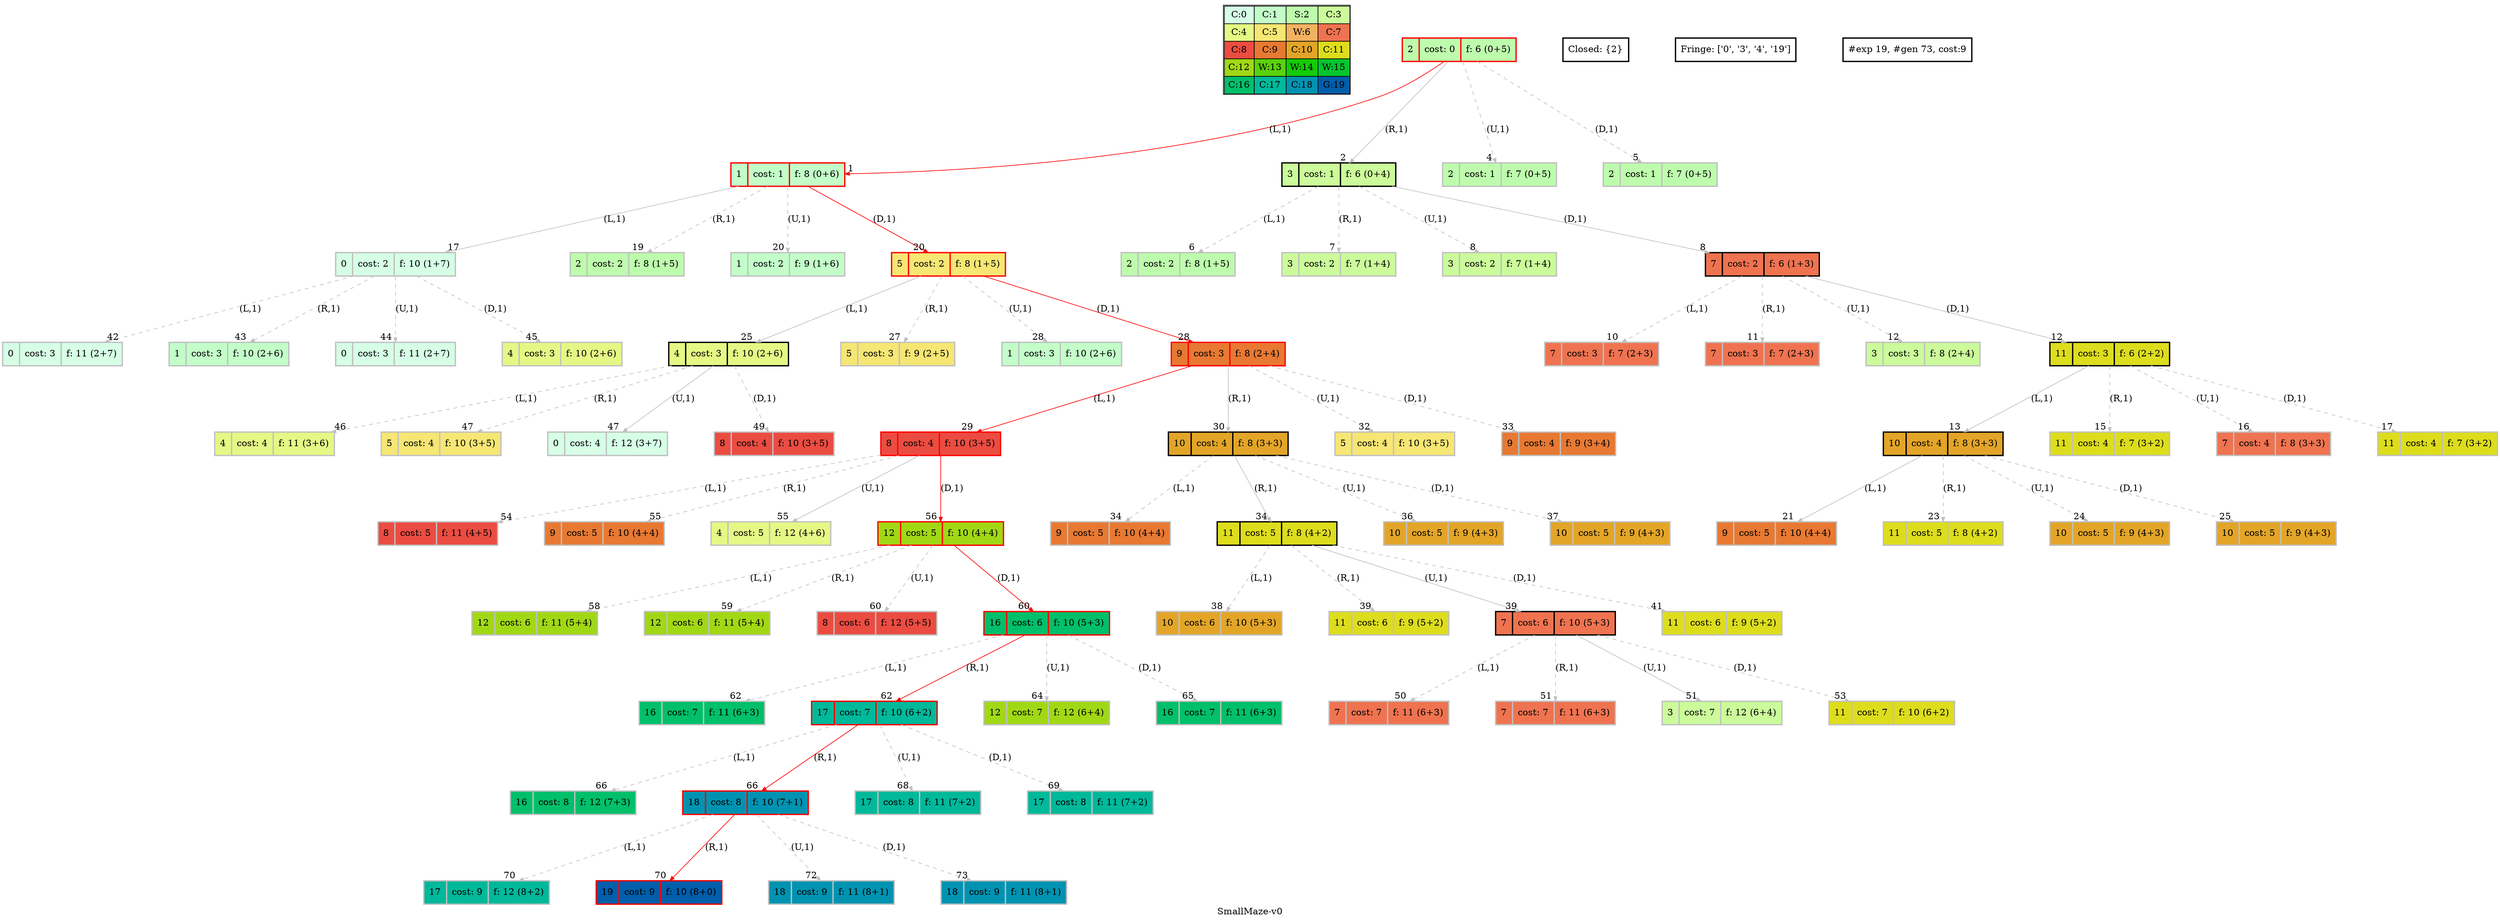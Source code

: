 digraph SmallMaze { label="SmallMaze-v0" nodesep=1 ranksep="1.2" node [shape=record penwidth=2] edge [arrowsize=0.7] 
subgraph MAP {label=Map;map [shape=plaintext label=<<table border="1" cellpadding="5" cellspacing="0" cellborder="1"><tr><td bgcolor="0.39803922 0.15947579 0.99679532 1.        ">C:0</td><td bgcolor="0.35098039 0.23194764 0.99315867 1.        ">C:1</td><td bgcolor="0.29607843 0.31486959 0.98720184 1.        ">S:2</td><td bgcolor="0.24901961 0.38410575 0.98063477 1.        ">C:3</td></tr><tr><td bgcolor="0.19411765 0.46220388 0.97128103 1.        ">C:4</td><td bgcolor="0.14705882 0.52643216 0.96182564 1.        ">C:5</td><td bgcolor="0.09215686 0.59770746 0.94913494 1.        ">W:6</td><td bgcolor="0.0372549  0.66454018 0.93467977 1.        ">C:7</td></tr><tr><td bgcolor="0.00980392 0.71791192 0.92090552 1.        ">C:8</td><td bgcolor="0.06470588 0.77520398 0.9032472  1.        ">C:9</td><td bgcolor="0.11176471 0.81974048 0.88677369 1.        ">C:10</td><td bgcolor="0.16666667 0.8660254  0.8660254  1.        ">C:11</td></tr><tr><td bgcolor="0.21372549 0.9005867  0.84695821 1.        ">C:12</td><td bgcolor="0.26862745 0.93467977 0.82325295 1.        ">W:13</td><td bgcolor="0.32352941 0.96182564 0.79801723 1.        ">W:14</td><td bgcolor="0.37058824 0.97940977 0.77520398 1.        ">W:15</td></tr><tr><td bgcolor="0.4254902  0.99315867 0.74725253 1.        ">C:16</td><td bgcolor="0.47254902 0.99907048 0.72218645 1.        ">C:17</td><td bgcolor="0.52745098 0.99907048 0.69169844 1.        ">C:18</td><td bgcolor="0.5745098  0.99315867 0.66454018 1.        ">G:19</td></tr></table>>]} 
"0_2" [label="<f0>2 |<f1> cost: 0 |<f2> f: 6 (0+5)", style=filled color=grey fillcolor="0.29607843 0.31486959 0.98720184 1.        "];  
"0_2" [label="<f0>2 |<f1> cost: 0 |<f2> f: 6 (0+5)", style=filled color=black color=red fillcolor="0.29607843 0.31486959 0.98720184 1.        "];  "0_2.1-0" [label="<f0>1 |<f1> cost: 1 |<f2> f: 8 (0+6)", style=filled color=grey color=red fillcolor="0.35098039 0.23194764 0.99315867 1.        "];   "0_2" -> "0_2.1-0" [label="(L,1)" headlabel=" 1 " style="" color=grey color=red ]; "0_c" [label="Closed: {2}" shape=box]; "0_fr" [label="Fringe: []" shape=box];
"0_2.3-1" [label="<f0>3 |<f1> cost: 1 |<f2> f: 6 (0+4)", style=filled color=grey fillcolor="0.24901961 0.38410575 0.98063477 1.        "];   "0_2" -> "0_2.3-1" [label="(R,1)" headlabel=" 2 " style="" color=grey ]; "0_c" [label="Closed: {2}" shape=box]; "0_fr" [label="Fringe: ['1']" shape=box];
"0_2.2-2" [label="<f0>2 |<f1> cost: 1 |<f2> f: 7 (0+5)", style=filled color=grey fillcolor="0.29607843 0.31486959 0.98720184 1.        "];   "0_2" -> "0_2.2-2" [label="(U,1)" headlabel=" 4 " style="dashed" color=grey ]; "0_c" [label="Closed: {2}" shape=box]; "0_fr" [label="Fringe: ['1', '3']" shape=box];
"0_2.2-3" [label="<f0>2 |<f1> cost: 1 |<f2> f: 7 (0+5)", style=filled color=grey fillcolor="0.29607843 0.31486959 0.98720184 1.        "];   "0_2" -> "0_2.2-3" [label="(D,1)" headlabel=" 5 " style="dashed" color=grey ]; "0_c" [label="Closed: {2}" shape=box]; "0_fr" [label="Fringe: ['1', '3']" shape=box];
"0_2.3.2-0" [label="<f0>2 |<f1> cost: 2 |<f2> f: 8 (1+5)", style=filled color=grey fillcolor="0.29607843 0.31486959 0.98720184 1.        "];   "0_2.3-1" -> "0_2.3.2-0" [label="(L,1)" headlabel=" 6 " style="dashed" color=grey ]; "0_c" [label="Closed: {2}" shape=box]; "0_fr" [label="Fringe: ['1']" shape=box];
"0_2.3.3-1" [label="<f0>3 |<f1> cost: 2 |<f2> f: 7 (1+4)", style=filled color=grey fillcolor="0.24901961 0.38410575 0.98063477 1.        "];   "0_2.3-1" -> "0_2.3.3-1" [label="(R,1)" headlabel=" 7 " style="dashed" color=grey ]; "0_c" [label="Closed: {2}" shape=box]; "0_fr" [label="Fringe: ['1']" shape=box];
"0_2.3.3-2" [label="<f0>3 |<f1> cost: 2 |<f2> f: 7 (1+4)", style=filled color=grey fillcolor="0.24901961 0.38410575 0.98063477 1.        "];   "0_2.3-1" -> "0_2.3.3-2" [label="(U,1)" headlabel=" 8 " style="dashed" color=grey ]; "0_c" [label="Closed: {2}" shape=box]; "0_fr" [label="Fringe: ['1']" shape=box];
"0_2.3-1" [label="<f0>3 |<f1> cost: 1 |<f2> f: 6 (0+4)", style=filled color=black fillcolor="0.24901961 0.38410575 0.98063477 1.        "];  "0_2.3.7-3" [label="<f0>7 |<f1> cost: 2 |<f2> f: 6 (1+3)", style=filled color=grey fillcolor="0.0372549  0.66454018 0.93467977 1.        "];   "0_2.3-1" -> "0_2.3.7-3" [label="(D,1)" headlabel=" 8 " style="" color=grey ]; "0_c" [label="Closed: {2}" shape=box]; "0_fr" [label="Fringe: ['1']" shape=box];
"0_2.3.7.7-0" [label="<f0>7 |<f1> cost: 3 |<f2> f: 7 (2+3)", style=filled color=grey fillcolor="0.0372549  0.66454018 0.93467977 1.        "];   "0_2.3.7-3" -> "0_2.3.7.7-0" [label="(L,1)" headlabel=" 10 " style="dashed" color=grey ]; "0_c" [label="Closed: {2}" shape=box]; "0_fr" [label="Fringe: ['1']" shape=box];
"0_2.3.7.7-1" [label="<f0>7 |<f1> cost: 3 |<f2> f: 7 (2+3)", style=filled color=grey fillcolor="0.0372549  0.66454018 0.93467977 1.        "];   "0_2.3.7-3" -> "0_2.3.7.7-1" [label="(R,1)" headlabel=" 11 " style="dashed" color=grey ]; "0_c" [label="Closed: {2}" shape=box]; "0_fr" [label="Fringe: ['1']" shape=box];
"0_2.3.7.3-2" [label="<f0>3 |<f1> cost: 3 |<f2> f: 8 (2+4)", style=filled color=grey fillcolor="0.24901961 0.38410575 0.98063477 1.        "];   "0_2.3.7-3" -> "0_2.3.7.3-2" [label="(U,1)" headlabel=" 12 " style="dashed" color=grey ]; "0_c" [label="Closed: {2}" shape=box]; "0_fr" [label="Fringe: ['1']" shape=box];
"0_2.3.7-3" [label="<f0>7 |<f1> cost: 2 |<f2> f: 6 (1+3)", style=filled color=black fillcolor="0.0372549  0.66454018 0.93467977 1.        "];  "0_2.3.7.11-3" [label="<f0>11 |<f1> cost: 3 |<f2> f: 6 (2+2)", style=filled color=grey fillcolor="0.16666667 0.8660254  0.8660254  1.        "];   "0_2.3.7-3" -> "0_2.3.7.11-3" [label="(D,1)" headlabel=" 12 " style="" color=grey ]; "0_c" [label="Closed: {2}" shape=box]; "0_fr" [label="Fringe: ['1']" shape=box];
"0_2.3.7.11-3" [label="<f0>11 |<f1> cost: 3 |<f2> f: 6 (2+2)", style=filled color=black fillcolor="0.16666667 0.8660254  0.8660254  1.        "];  "0_2.3.7.11.10-0" [label="<f0>10 |<f1> cost: 4 |<f2> f: 8 (3+3)", style=filled color=grey fillcolor="0.11176471 0.81974048 0.88677369 1.        "];   "0_2.3.7.11-3" -> "0_2.3.7.11.10-0" [label="(L,1)" headlabel=" 13 " style="" color=grey ]; "0_c" [label="Closed: {2}" shape=box]; "0_fr" [label="Fringe: ['1']" shape=box];
"0_2.3.7.11.11-1" [label="<f0>11 |<f1> cost: 4 |<f2> f: 7 (3+2)", style=filled color=grey fillcolor="0.16666667 0.8660254  0.8660254  1.        "];   "0_2.3.7.11-3" -> "0_2.3.7.11.11-1" [label="(R,1)" headlabel=" 15 " style="dashed" color=grey ]; "0_c" [label="Closed: {2}" shape=box]; "0_fr" [label="Fringe: ['1', '10']" shape=box];
"0_2.3.7.11.7-2" [label="<f0>7 |<f1> cost: 4 |<f2> f: 8 (3+3)", style=filled color=grey fillcolor="0.0372549  0.66454018 0.93467977 1.        "];   "0_2.3.7.11-3" -> "0_2.3.7.11.7-2" [label="(U,1)" headlabel=" 16 " style="dashed" color=grey ]; "0_c" [label="Closed: {2}" shape=box]; "0_fr" [label="Fringe: ['1', '10']" shape=box];
"0_2.3.7.11.11-3" [label="<f0>11 |<f1> cost: 4 |<f2> f: 7 (3+2)", style=filled color=grey fillcolor="0.16666667 0.8660254  0.8660254  1.        "];   "0_2.3.7.11-3" -> "0_2.3.7.11.11-3" [label="(D,1)" headlabel=" 17 " style="dashed" color=grey ]; "0_c" [label="Closed: {2}" shape=box]; "0_fr" [label="Fringe: ['1', '10']" shape=box];
"0_2.1-0" [label="<f0>1 |<f1> cost: 1 |<f2> f: 8 (0+6)", style=filled color=black color=red fillcolor="0.35098039 0.23194764 0.99315867 1.        "];  "0_2.1.0-0" [label="<f0>0 |<f1> cost: 2 |<f2> f: 10 (1+7)", style=filled color=grey fillcolor="0.39803922 0.15947579 0.99679532 1.        "];   "0_2.1-0" -> "0_2.1.0-0" [label="(L,1)" headlabel=" 17 " style="" color=grey ]; "0_c" [label="Closed: {2}" shape=box]; "0_fr" [label="Fringe: ['10']" shape=box];
"0_2.1.2-1" [label="<f0>2 |<f1> cost: 2 |<f2> f: 8 (1+5)", style=filled color=grey fillcolor="0.29607843 0.31486959 0.98720184 1.        "];   "0_2.1-0" -> "0_2.1.2-1" [label="(R,1)" headlabel=" 19 " style="dashed" color=grey ]; "0_c" [label="Closed: {2}" shape=box]; "0_fr" [label="Fringe: ['10', '0']" shape=box];
"0_2.1.1-2" [label="<f0>1 |<f1> cost: 2 |<f2> f: 9 (1+6)", style=filled color=grey fillcolor="0.35098039 0.23194764 0.99315867 1.        "];   "0_2.1-0" -> "0_2.1.1-2" [label="(U,1)" headlabel=" 20 " style="dashed" color=grey ]; "0_c" [label="Closed: {2}" shape=box]; "0_fr" [label="Fringe: ['10', '0']" shape=box];
"0_2.1.5-3" [label="<f0>5 |<f1> cost: 2 |<f2> f: 8 (1+5)", style=filled color=grey color=red fillcolor="0.14705882 0.52643216 0.96182564 1.        "];   "0_2.1-0" -> "0_2.1.5-3" [label="(D,1)" headlabel=" 20 " style="" color=grey color=red ]; "0_c" [label="Closed: {2}" shape=box]; "0_fr" [label="Fringe: ['10', '0']" shape=box];
"0_2.3.7.11.10-0" [label="<f0>10 |<f1> cost: 4 |<f2> f: 8 (3+3)", style=filled color=black fillcolor="0.11176471 0.81974048 0.88677369 1.        "];  "0_2.3.7.11.10.9-0" [label="<f0>9 |<f1> cost: 5 |<f2> f: 10 (4+4)", style=filled color=grey fillcolor="0.06470588 0.77520398 0.9032472  1.        "];   "0_2.3.7.11.10-0" -> "0_2.3.7.11.10.9-0" [label="(L,1)" headlabel=" 21 " style="" color=grey ]; "0_c" [label="Closed: {2}" shape=box]; "0_fr" [label="Fringe: ['0', '5']" shape=box];
"0_2.3.7.11.10.11-1" [label="<f0>11 |<f1> cost: 5 |<f2> f: 8 (4+2)", style=filled color=grey fillcolor="0.16666667 0.8660254  0.8660254  1.        "];   "0_2.3.7.11.10-0" -> "0_2.3.7.11.10.11-1" [label="(R,1)" headlabel=" 23 " style="dashed" color=grey ]; "0_c" [label="Closed: {2}" shape=box]; "0_fr" [label="Fringe: ['0', '5', '9']" shape=box];
"0_2.3.7.11.10.10-2" [label="<f0>10 |<f1> cost: 5 |<f2> f: 9 (4+3)", style=filled color=grey fillcolor="0.11176471 0.81974048 0.88677369 1.        "];   "0_2.3.7.11.10-0" -> "0_2.3.7.11.10.10-2" [label="(U,1)" headlabel=" 24 " style="dashed" color=grey ]; "0_c" [label="Closed: {2}" shape=box]; "0_fr" [label="Fringe: ['0', '5', '9']" shape=box];
"0_2.3.7.11.10.10-3" [label="<f0>10 |<f1> cost: 5 |<f2> f: 9 (4+3)", style=filled color=grey fillcolor="0.11176471 0.81974048 0.88677369 1.        "];   "0_2.3.7.11.10-0" -> "0_2.3.7.11.10.10-3" [label="(D,1)" headlabel=" 25 " style="dashed" color=grey ]; "0_c" [label="Closed: {2}" shape=box]; "0_fr" [label="Fringe: ['0', '5', '9']" shape=box];
"0_2.1.5-3" [label="<f0>5 |<f1> cost: 2 |<f2> f: 8 (1+5)", style=filled color=black color=red fillcolor="0.14705882 0.52643216 0.96182564 1.        "];  "0_2.1.5.4-0" [label="<f0>4 |<f1> cost: 3 |<f2> f: 10 (2+6)", style=filled color=grey fillcolor="0.19411765 0.46220388 0.97128103 1.        "];   "0_2.1.5-3" -> "0_2.1.5.4-0" [label="(L,1)" headlabel=" 25 " style="" color=grey ]; "0_c" [label="Closed: {2}" shape=box]; "0_fr" [label="Fringe: ['0', '9']" shape=box];
"0_2.1.5.5-1" [label="<f0>5 |<f1> cost: 3 |<f2> f: 9 (2+5)", style=filled color=grey fillcolor="0.14705882 0.52643216 0.96182564 1.        "];   "0_2.1.5-3" -> "0_2.1.5.5-1" [label="(R,1)" headlabel=" 27 " style="dashed" color=grey ]; "0_c" [label="Closed: {2}" shape=box]; "0_fr" [label="Fringe: ['0', '9', '4']" shape=box];
"0_2.1.5.1-2" [label="<f0>1 |<f1> cost: 3 |<f2> f: 10 (2+6)", style=filled color=grey fillcolor="0.35098039 0.23194764 0.99315867 1.        "];   "0_2.1.5-3" -> "0_2.1.5.1-2" [label="(U,1)" headlabel=" 28 " style="dashed" color=grey ]; "0_c" [label="Closed: {2}" shape=box]; "0_fr" [label="Fringe: ['0', '9', '4']" shape=box];
"0_2.1.5.9-3" [label="<f0>9 |<f1> cost: 3 |<f2> f: 8 (2+4)", style=filled color=grey color=red fillcolor="0.06470588 0.77520398 0.9032472  1.        "];   "0_2.1.5-3" -> "0_2.1.5.9-3" [label="(D,1)" headlabel=" 28 " style="" color=grey color=red ]; "0_c" [label="Closed: {2}" shape=box]; "0_fr" [label="Fringe: ['0', '9', '4']" shape=box];
"0_2.1.5.9-3" [label="<f0>9 |<f1> cost: 3 |<f2> f: 8 (2+4)", style=filled color=black color=red fillcolor="0.06470588 0.77520398 0.9032472  1.        "];  "0_2.1.5.9.8-0" [label="<f0>8 |<f1> cost: 4 |<f2> f: 10 (3+5)", style=filled color=grey color=red fillcolor="0.00980392 0.71791192 0.92090552 1.        "];   "0_2.1.5.9-3" -> "0_2.1.5.9.8-0" [label="(L,1)" headlabel=" 29 " style="" color=grey color=red ]; "0_c" [label="Closed: {2}" shape=box]; "0_fr" [label="Fringe: ['0', '4']" shape=box];
"0_2.1.5.9.10-1" [label="<f0>10 |<f1> cost: 4 |<f2> f: 8 (3+3)", style=filled color=grey fillcolor="0.11176471 0.81974048 0.88677369 1.        "];   "0_2.1.5.9-3" -> "0_2.1.5.9.10-1" [label="(R,1)" headlabel=" 30 " style="" color=grey ]; "0_c" [label="Closed: {2}" shape=box]; "0_fr" [label="Fringe: ['0', '4', '8']" shape=box];
"0_2.1.5.9.5-2" [label="<f0>5 |<f1> cost: 4 |<f2> f: 10 (3+5)", style=filled color=grey fillcolor="0.14705882 0.52643216 0.96182564 1.        "];   "0_2.1.5.9-3" -> "0_2.1.5.9.5-2" [label="(U,1)" headlabel=" 32 " style="dashed" color=grey ]; "0_c" [label="Closed: {2}" shape=box]; "0_fr" [label="Fringe: ['0', '4', '8', '10']" shape=box];
"0_2.1.5.9.9-3" [label="<f0>9 |<f1> cost: 4 |<f2> f: 9 (3+4)", style=filled color=grey fillcolor="0.06470588 0.77520398 0.9032472  1.        "];   "0_2.1.5.9-3" -> "0_2.1.5.9.9-3" [label="(D,1)" headlabel=" 33 " style="dashed" color=grey ]; "0_c" [label="Closed: {2}" shape=box]; "0_fr" [label="Fringe: ['0', '4', '8', '10']" shape=box];
"0_2.1.5.9.10.9-0" [label="<f0>9 |<f1> cost: 5 |<f2> f: 10 (4+4)", style=filled color=grey fillcolor="0.06470588 0.77520398 0.9032472  1.        "];   "0_2.1.5.9.10-1" -> "0_2.1.5.9.10.9-0" [label="(L,1)" headlabel=" 34 " style="dashed" color=grey ]; "0_c" [label="Closed: {2}" shape=box]; "0_fr" [label="Fringe: ['0', '4', '8']" shape=box];
"0_2.1.5.9.10-1" [label="<f0>10 |<f1> cost: 4 |<f2> f: 8 (3+3)", style=filled color=black fillcolor="0.11176471 0.81974048 0.88677369 1.        "];  "0_2.1.5.9.10.11-1" [label="<f0>11 |<f1> cost: 5 |<f2> f: 8 (4+2)", style=filled color=grey fillcolor="0.16666667 0.8660254  0.8660254  1.        "];   "0_2.1.5.9.10-1" -> "0_2.1.5.9.10.11-1" [label="(R,1)" headlabel=" 34 " style="" color=grey ]; "0_c" [label="Closed: {2}" shape=box]; "0_fr" [label="Fringe: ['0', '4', '8']" shape=box];
"0_2.1.5.9.10.10-2" [label="<f0>10 |<f1> cost: 5 |<f2> f: 9 (4+3)", style=filled color=grey fillcolor="0.11176471 0.81974048 0.88677369 1.        "];   "0_2.1.5.9.10-1" -> "0_2.1.5.9.10.10-2" [label="(U,1)" headlabel=" 36 " style="dashed" color=grey ]; "0_c" [label="Closed: {2}" shape=box]; "0_fr" [label="Fringe: ['0', '4', '8', '11']" shape=box];
"0_2.1.5.9.10.10-3" [label="<f0>10 |<f1> cost: 5 |<f2> f: 9 (4+3)", style=filled color=grey fillcolor="0.11176471 0.81974048 0.88677369 1.        "];   "0_2.1.5.9.10-1" -> "0_2.1.5.9.10.10-3" [label="(D,1)" headlabel=" 37 " style="dashed" color=grey ]; "0_c" [label="Closed: {2}" shape=box]; "0_fr" [label="Fringe: ['0', '4', '8', '11']" shape=box];
"0_2.1.5.9.10.11.10-0" [label="<f0>10 |<f1> cost: 6 |<f2> f: 10 (5+3)", style=filled color=grey fillcolor="0.11176471 0.81974048 0.88677369 1.        "];   "0_2.1.5.9.10.11-1" -> "0_2.1.5.9.10.11.10-0" [label="(L,1)" headlabel=" 38 " style="dashed" color=grey ]; "0_c" [label="Closed: {2}" shape=box]; "0_fr" [label="Fringe: ['0', '4', '8']" shape=box];
"0_2.1.5.9.10.11.11-1" [label="<f0>11 |<f1> cost: 6 |<f2> f: 9 (5+2)", style=filled color=grey fillcolor="0.16666667 0.8660254  0.8660254  1.        "];   "0_2.1.5.9.10.11-1" -> "0_2.1.5.9.10.11.11-1" [label="(R,1)" headlabel=" 39 " style="dashed" color=grey ]; "0_c" [label="Closed: {2}" shape=box]; "0_fr" [label="Fringe: ['0', '4', '8']" shape=box];
"0_2.1.5.9.10.11-1" [label="<f0>11 |<f1> cost: 5 |<f2> f: 8 (4+2)", style=filled color=black fillcolor="0.16666667 0.8660254  0.8660254  1.        "];  "0_2.1.5.9.10.11.7-2" [label="<f0>7 |<f1> cost: 6 |<f2> f: 10 (5+3)", style=filled color=grey fillcolor="0.0372549  0.66454018 0.93467977 1.        "];   "0_2.1.5.9.10.11-1" -> "0_2.1.5.9.10.11.7-2" [label="(U,1)" headlabel=" 39 " style="" color=grey ]; "0_c" [label="Closed: {2}" shape=box]; "0_fr" [label="Fringe: ['0', '4', '8']" shape=box];
"0_2.1.5.9.10.11.11-3" [label="<f0>11 |<f1> cost: 6 |<f2> f: 9 (5+2)", style=filled color=grey fillcolor="0.16666667 0.8660254  0.8660254  1.        "];   "0_2.1.5.9.10.11-1" -> "0_2.1.5.9.10.11.11-3" [label="(D,1)" headlabel=" 41 " style="dashed" color=grey ]; "0_c" [label="Closed: {2}" shape=box]; "0_fr" [label="Fringe: ['0', '4', '8', '7']" shape=box];
"0_2.1.0.0-0" [label="<f0>0 |<f1> cost: 3 |<f2> f: 11 (2+7)", style=filled color=grey fillcolor="0.39803922 0.15947579 0.99679532 1.        "];   "0_2.1.0-0" -> "0_2.1.0.0-0" [label="(L,1)" headlabel=" 42 " style="dashed" color=grey ]; "0_c" [label="Closed: {2}" shape=box]; "0_fr" [label="Fringe: ['4', '8', '7']" shape=box];
"0_2.1.0.1-1" [label="<f0>1 |<f1> cost: 3 |<f2> f: 10 (2+6)", style=filled color=grey fillcolor="0.35098039 0.23194764 0.99315867 1.        "];   "0_2.1.0-0" -> "0_2.1.0.1-1" [label="(R,1)" headlabel=" 43 " style="dashed" color=grey ]; "0_c" [label="Closed: {2}" shape=box]; "0_fr" [label="Fringe: ['4', '8', '7']" shape=box];
"0_2.1.0.0-2" [label="<f0>0 |<f1> cost: 3 |<f2> f: 11 (2+7)", style=filled color=grey fillcolor="0.39803922 0.15947579 0.99679532 1.        "];   "0_2.1.0-0" -> "0_2.1.0.0-2" [label="(U,1)" headlabel=" 44 " style="dashed" color=grey ]; "0_c" [label="Closed: {2}" shape=box]; "0_fr" [label="Fringe: ['4', '8', '7']" shape=box];
"0_2.1.0.4-3" [label="<f0>4 |<f1> cost: 3 |<f2> f: 10 (2+6)", style=filled color=grey fillcolor="0.19411765 0.46220388 0.97128103 1.        "];   "0_2.1.0-0" -> "0_2.1.0.4-3" [label="(D,1)" headlabel=" 45 " style="dashed" color=grey ]; "0_c" [label="Closed: {2}" shape=box]; "0_fr" [label="Fringe: ['4', '8', '7']" shape=box];
"0_2.1.5.4.4-0" [label="<f0>4 |<f1> cost: 4 |<f2> f: 11 (3+6)", style=filled color=grey fillcolor="0.19411765 0.46220388 0.97128103 1.        "];   "0_2.1.5.4-0" -> "0_2.1.5.4.4-0" [label="(L,1)" headlabel=" 46 " style="dashed" color=grey ]; "0_c" [label="Closed: {2}" shape=box]; "0_fr" [label="Fringe: ['8', '7']" shape=box];
"0_2.1.5.4.5-1" [label="<f0>5 |<f1> cost: 4 |<f2> f: 10 (3+5)", style=filled color=grey fillcolor="0.14705882 0.52643216 0.96182564 1.        "];   "0_2.1.5.4-0" -> "0_2.1.5.4.5-1" [label="(R,1)" headlabel=" 47 " style="dashed" color=grey ]; "0_c" [label="Closed: {2}" shape=box]; "0_fr" [label="Fringe: ['8', '7']" shape=box];
"0_2.1.5.4-0" [label="<f0>4 |<f1> cost: 3 |<f2> f: 10 (2+6)", style=filled color=black fillcolor="0.19411765 0.46220388 0.97128103 1.        "];  "0_2.1.5.4.0-2" [label="<f0>0 |<f1> cost: 4 |<f2> f: 12 (3+7)", style=filled color=grey fillcolor="0.39803922 0.15947579 0.99679532 1.        "];   "0_2.1.5.4-0" -> "0_2.1.5.4.0-2" [label="(U,1)" headlabel=" 47 " style="" color=grey ]; "0_c" [label="Closed: {2}" shape=box]; "0_fr" [label="Fringe: ['8', '7']" shape=box];
"0_2.1.5.4.8-3" [label="<f0>8 |<f1> cost: 4 |<f2> f: 10 (3+5)", style=filled color=grey fillcolor="0.00980392 0.71791192 0.92090552 1.        "];   "0_2.1.5.4-0" -> "0_2.1.5.4.8-3" [label="(D,1)" headlabel=" 49 " style="dashed" color=grey ]; "0_c" [label="Closed: {2}" shape=box]; "0_fr" [label="Fringe: ['8', '7', '0']" shape=box];
"0_2.1.5.9.10.11.7.7-0" [label="<f0>7 |<f1> cost: 7 |<f2> f: 11 (6+3)", style=filled color=grey fillcolor="0.0372549  0.66454018 0.93467977 1.        "];   "0_2.1.5.9.10.11.7-2" -> "0_2.1.5.9.10.11.7.7-0" [label="(L,1)" headlabel=" 50 " style="dashed" color=grey ]; "0_c" [label="Closed: {2}" shape=box]; "0_fr" [label="Fringe: ['8', '0']" shape=box];
"0_2.1.5.9.10.11.7.7-1" [label="<f0>7 |<f1> cost: 7 |<f2> f: 11 (6+3)", style=filled color=grey fillcolor="0.0372549  0.66454018 0.93467977 1.        "];   "0_2.1.5.9.10.11.7-2" -> "0_2.1.5.9.10.11.7.7-1" [label="(R,1)" headlabel=" 51 " style="dashed" color=grey ]; "0_c" [label="Closed: {2}" shape=box]; "0_fr" [label="Fringe: ['8', '0']" shape=box];
"0_2.1.5.9.10.11.7-2" [label="<f0>7 |<f1> cost: 6 |<f2> f: 10 (5+3)", style=filled color=black fillcolor="0.0372549  0.66454018 0.93467977 1.        "];  "0_2.1.5.9.10.11.7.3-2" [label="<f0>3 |<f1> cost: 7 |<f2> f: 12 (6+4)", style=filled color=grey fillcolor="0.24901961 0.38410575 0.98063477 1.        "];   "0_2.1.5.9.10.11.7-2" -> "0_2.1.5.9.10.11.7.3-2" [label="(U,1)" headlabel=" 51 " style="" color=grey ]; "0_c" [label="Closed: {2}" shape=box]; "0_fr" [label="Fringe: ['8', '0']" shape=box];
"0_2.1.5.9.10.11.7.11-3" [label="<f0>11 |<f1> cost: 7 |<f2> f: 10 (6+2)", style=filled color=grey fillcolor="0.16666667 0.8660254  0.8660254  1.        "];   "0_2.1.5.9.10.11.7-2" -> "0_2.1.5.9.10.11.7.11-3" [label="(D,1)" headlabel=" 53 " style="dashed" color=grey ]; "0_c" [label="Closed: {2}" shape=box]; "0_fr" [label="Fringe: ['8', '0', '3']" shape=box];
"0_2.1.5.9.8.8-0" [label="<f0>8 |<f1> cost: 5 |<f2> f: 11 (4+5)", style=filled color=grey fillcolor="0.00980392 0.71791192 0.92090552 1.        "];   "0_2.1.5.9.8-0" -> "0_2.1.5.9.8.8-0" [label="(L,1)" headlabel=" 54 " style="dashed" color=grey ]; "0_c" [label="Closed: {2}" shape=box]; "0_fr" [label="Fringe: ['0', '3']" shape=box];
"0_2.1.5.9.8.9-1" [label="<f0>9 |<f1> cost: 5 |<f2> f: 10 (4+4)", style=filled color=grey fillcolor="0.06470588 0.77520398 0.9032472  1.        "];   "0_2.1.5.9.8-0" -> "0_2.1.5.9.8.9-1" [label="(R,1)" headlabel=" 55 " style="dashed" color=grey ]; "0_c" [label="Closed: {2}" shape=box]; "0_fr" [label="Fringe: ['0', '3']" shape=box];
"0_2.1.5.9.8-0" [label="<f0>8 |<f1> cost: 4 |<f2> f: 10 (3+5)", style=filled color=black color=red fillcolor="0.00980392 0.71791192 0.92090552 1.        "];  "0_2.1.5.9.8.4-2" [label="<f0>4 |<f1> cost: 5 |<f2> f: 12 (4+6)", style=filled color=grey fillcolor="0.19411765 0.46220388 0.97128103 1.        "];   "0_2.1.5.9.8-0" -> "0_2.1.5.9.8.4-2" [label="(U,1)" headlabel=" 55 " style="" color=grey ]; "0_c" [label="Closed: {2}" shape=box]; "0_fr" [label="Fringe: ['0', '3']" shape=box];
"0_2.1.5.9.8.12-3" [label="<f0>12 |<f1> cost: 5 |<f2> f: 10 (4+4)", style=filled color=grey color=red fillcolor="0.21372549 0.9005867  0.84695821 1.        "];   "0_2.1.5.9.8-0" -> "0_2.1.5.9.8.12-3" [label="(D,1)" headlabel=" 56 " style="" color=grey color=red ]; "0_c" [label="Closed: {2}" shape=box]; "0_fr" [label="Fringe: ['0', '3', '4']" shape=box];
"0_2.1.5.9.8.12.12-0" [label="<f0>12 |<f1> cost: 6 |<f2> f: 11 (5+4)", style=filled color=grey fillcolor="0.21372549 0.9005867  0.84695821 1.        "];   "0_2.1.5.9.8.12-3" -> "0_2.1.5.9.8.12.12-0" [label="(L,1)" headlabel=" 58 " style="dashed" color=grey ]; "0_c" [label="Closed: {2}" shape=box]; "0_fr" [label="Fringe: ['0', '3', '4']" shape=box];
"0_2.1.5.9.8.12.12-1" [label="<f0>12 |<f1> cost: 6 |<f2> f: 11 (5+4)", style=filled color=grey fillcolor="0.21372549 0.9005867  0.84695821 1.        "];   "0_2.1.5.9.8.12-3" -> "0_2.1.5.9.8.12.12-1" [label="(R,1)" headlabel=" 59 " style="dashed" color=grey ]; "0_c" [label="Closed: {2}" shape=box]; "0_fr" [label="Fringe: ['0', '3', '4']" shape=box];
"0_2.1.5.9.8.12.8-2" [label="<f0>8 |<f1> cost: 6 |<f2> f: 12 (5+5)", style=filled color=grey fillcolor="0.00980392 0.71791192 0.92090552 1.        "];   "0_2.1.5.9.8.12-3" -> "0_2.1.5.9.8.12.8-2" [label="(U,1)" headlabel=" 60 " style="dashed" color=grey ]; "0_c" [label="Closed: {2}" shape=box]; "0_fr" [label="Fringe: ['0', '3', '4']" shape=box];
"0_2.1.5.9.8.12-3" [label="<f0>12 |<f1> cost: 5 |<f2> f: 10 (4+4)", style=filled color=black color=red fillcolor="0.21372549 0.9005867  0.84695821 1.        "];  "0_2.1.5.9.8.12.16-3" [label="<f0>16 |<f1> cost: 6 |<f2> f: 10 (5+3)", style=filled color=grey color=red fillcolor="0.4254902  0.99315867 0.74725253 1.        "];   "0_2.1.5.9.8.12-3" -> "0_2.1.5.9.8.12.16-3" [label="(D,1)" headlabel=" 60 " style="" color=grey color=red ]; "0_c" [label="Closed: {2}" shape=box]; "0_fr" [label="Fringe: ['0', '3', '4']" shape=box];
"0_2.1.5.9.8.12.16.16-0" [label="<f0>16 |<f1> cost: 7 |<f2> f: 11 (6+3)", style=filled color=grey fillcolor="0.4254902  0.99315867 0.74725253 1.        "];   "0_2.1.5.9.8.12.16-3" -> "0_2.1.5.9.8.12.16.16-0" [label="(L,1)" headlabel=" 62 " style="dashed" color=grey ]; "0_c" [label="Closed: {2}" shape=box]; "0_fr" [label="Fringe: ['0', '3', '4']" shape=box];
"0_2.1.5.9.8.12.16-3" [label="<f0>16 |<f1> cost: 6 |<f2> f: 10 (5+3)", style=filled color=black color=red fillcolor="0.4254902  0.99315867 0.74725253 1.        "];  "0_2.1.5.9.8.12.16.17-1" [label="<f0>17 |<f1> cost: 7 |<f2> f: 10 (6+2)", style=filled color=grey color=red fillcolor="0.47254902 0.99907048 0.72218645 1.        "];   "0_2.1.5.9.8.12.16-3" -> "0_2.1.5.9.8.12.16.17-1" [label="(R,1)" headlabel=" 62 " style="" color=grey color=red ]; "0_c" [label="Closed: {2}" shape=box]; "0_fr" [label="Fringe: ['0', '3', '4']" shape=box];
"0_2.1.5.9.8.12.16.12-2" [label="<f0>12 |<f1> cost: 7 |<f2> f: 12 (6+4)", style=filled color=grey fillcolor="0.21372549 0.9005867  0.84695821 1.        "];   "0_2.1.5.9.8.12.16-3" -> "0_2.1.5.9.8.12.16.12-2" [label="(U,1)" headlabel=" 64 " style="dashed" color=grey ]; "0_c" [label="Closed: {2}" shape=box]; "0_fr" [label="Fringe: ['0', '3', '4', '17']" shape=box];
"0_2.1.5.9.8.12.16.16-3" [label="<f0>16 |<f1> cost: 7 |<f2> f: 11 (6+3)", style=filled color=grey fillcolor="0.4254902  0.99315867 0.74725253 1.        "];   "0_2.1.5.9.8.12.16-3" -> "0_2.1.5.9.8.12.16.16-3" [label="(D,1)" headlabel=" 65 " style="dashed" color=grey ]; "0_c" [label="Closed: {2}" shape=box]; "0_fr" [label="Fringe: ['0', '3', '4', '17']" shape=box];
"0_2.1.5.9.8.12.16.17.16-0" [label="<f0>16 |<f1> cost: 8 |<f2> f: 12 (7+3)", style=filled color=grey fillcolor="0.4254902  0.99315867 0.74725253 1.        "];   "0_2.1.5.9.8.12.16.17-1" -> "0_2.1.5.9.8.12.16.17.16-0" [label="(L,1)" headlabel=" 66 " style="dashed" color=grey ]; "0_c" [label="Closed: {2}" shape=box]; "0_fr" [label="Fringe: ['0', '3', '4']" shape=box];
"0_2.1.5.9.8.12.16.17-1" [label="<f0>17 |<f1> cost: 7 |<f2> f: 10 (6+2)", style=filled color=black color=red fillcolor="0.47254902 0.99907048 0.72218645 1.        "];  "0_2.1.5.9.8.12.16.17.18-1" [label="<f0>18 |<f1> cost: 8 |<f2> f: 10 (7+1)", style=filled color=grey color=red fillcolor="0.52745098 0.99907048 0.69169844 1.        "];   "0_2.1.5.9.8.12.16.17-1" -> "0_2.1.5.9.8.12.16.17.18-1" [label="(R,1)" headlabel=" 66 " style="" color=grey color=red ]; "0_c" [label="Closed: {2}" shape=box]; "0_fr" [label="Fringe: ['0', '3', '4']" shape=box];
"0_2.1.5.9.8.12.16.17.17-2" [label="<f0>17 |<f1> cost: 8 |<f2> f: 11 (7+2)", style=filled color=grey fillcolor="0.47254902 0.99907048 0.72218645 1.        "];   "0_2.1.5.9.8.12.16.17-1" -> "0_2.1.5.9.8.12.16.17.17-2" [label="(U,1)" headlabel=" 68 " style="dashed" color=grey ]; "0_c" [label="Closed: {2}" shape=box]; "0_fr" [label="Fringe: ['0', '3', '4', '18']" shape=box];
"0_2.1.5.9.8.12.16.17.17-3" [label="<f0>17 |<f1> cost: 8 |<f2> f: 11 (7+2)", style=filled color=grey fillcolor="0.47254902 0.99907048 0.72218645 1.        "];   "0_2.1.5.9.8.12.16.17-1" -> "0_2.1.5.9.8.12.16.17.17-3" [label="(D,1)" headlabel=" 69 " style="dashed" color=grey ]; "0_c" [label="Closed: {2}" shape=box]; "0_fr" [label="Fringe: ['0', '3', '4', '18']" shape=box];
"0_2.1.5.9.8.12.16.17.18.17-0" [label="<f0>17 |<f1> cost: 9 |<f2> f: 12 (8+2)", style=filled color=grey fillcolor="0.47254902 0.99907048 0.72218645 1.        "];   "0_2.1.5.9.8.12.16.17.18-1" -> "0_2.1.5.9.8.12.16.17.18.17-0" [label="(L,1)" headlabel=" 70 " style="dashed" color=grey ]; "0_c" [label="Closed: {2}" shape=box]; "0_fr" [label="Fringe: ['0', '3', '4']" shape=box];
"0_2.1.5.9.8.12.16.17.18-1" [label="<f0>18 |<f1> cost: 8 |<f2> f: 10 (7+1)", style=filled color=black color=red fillcolor="0.52745098 0.99907048 0.69169844 1.        "];  "0_2.1.5.9.8.12.16.17.18.19-1" [label="<f0>19 |<f1> cost: 9 |<f2> f: 10 (8+0)", style=filled color=black color=red fillcolor="0.5745098  0.99315867 0.66454018 1.        "]; /*GOALSTATE*/  "0_2.1.5.9.8.12.16.17.18-1" -> "0_2.1.5.9.8.12.16.17.18.19-1" [label="(R,1)" headlabel=" 70 " style="" color=grey color=red ]; "0_c" [label="Closed: {2}" shape=box]; "0_fr" [label="Fringe: ['0', '3', '4']" shape=box];
"0_2.1.5.9.8.12.16.17.18.18-2" [label="<f0>18 |<f1> cost: 9 |<f2> f: 11 (8+1)", style=filled color=grey fillcolor="0.52745098 0.99907048 0.69169844 1.        "];   "0_2.1.5.9.8.12.16.17.18-1" -> "0_2.1.5.9.8.12.16.17.18.18-2" [label="(U,1)" headlabel=" 72 " style="dashed" color=grey ]; "0_c" [label="Closed: {2}" shape=box]; "0_fr" [label="Fringe: ['0', '3', '4', '19']" shape=box];
"0_2.1.5.9.8.12.16.17.18.18-3" [label="<f0>18 |<f1> cost: 9 |<f2> f: 11 (8+1)", style=filled color=grey fillcolor="0.52745098 0.99907048 0.69169844 1.        "];   "0_2.1.5.9.8.12.16.17.18-1" -> "0_2.1.5.9.8.12.16.17.18.18-3" [label="(D,1)" headlabel=" 73 " style="dashed" color=grey ]; "0_c" [label="Closed: {2}" shape=box]; "0_fr" [label="Fringe: ['0', '3', '4', '19']" shape=box]
"#exp 19, #gen 73, cost:9" [ shape=box ]; }
